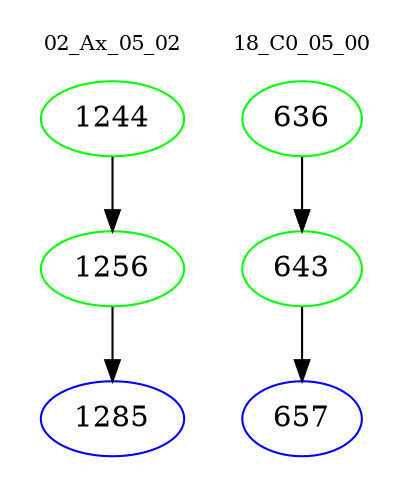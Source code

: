 digraph{
subgraph cluster_0 {
color = white
label = "02_Ax_05_02";
fontsize=10;
T0_1244 [label="1244", color="green"]
T0_1244 -> T0_1256 [color="black"]
T0_1256 [label="1256", color="green"]
T0_1256 -> T0_1285 [color="black"]
T0_1285 [label="1285", color="blue"]
}
subgraph cluster_1 {
color = white
label = "18_C0_05_00";
fontsize=10;
T1_636 [label="636", color="green"]
T1_636 -> T1_643 [color="black"]
T1_643 [label="643", color="green"]
T1_643 -> T1_657 [color="black"]
T1_657 [label="657", color="blue"]
}
}
